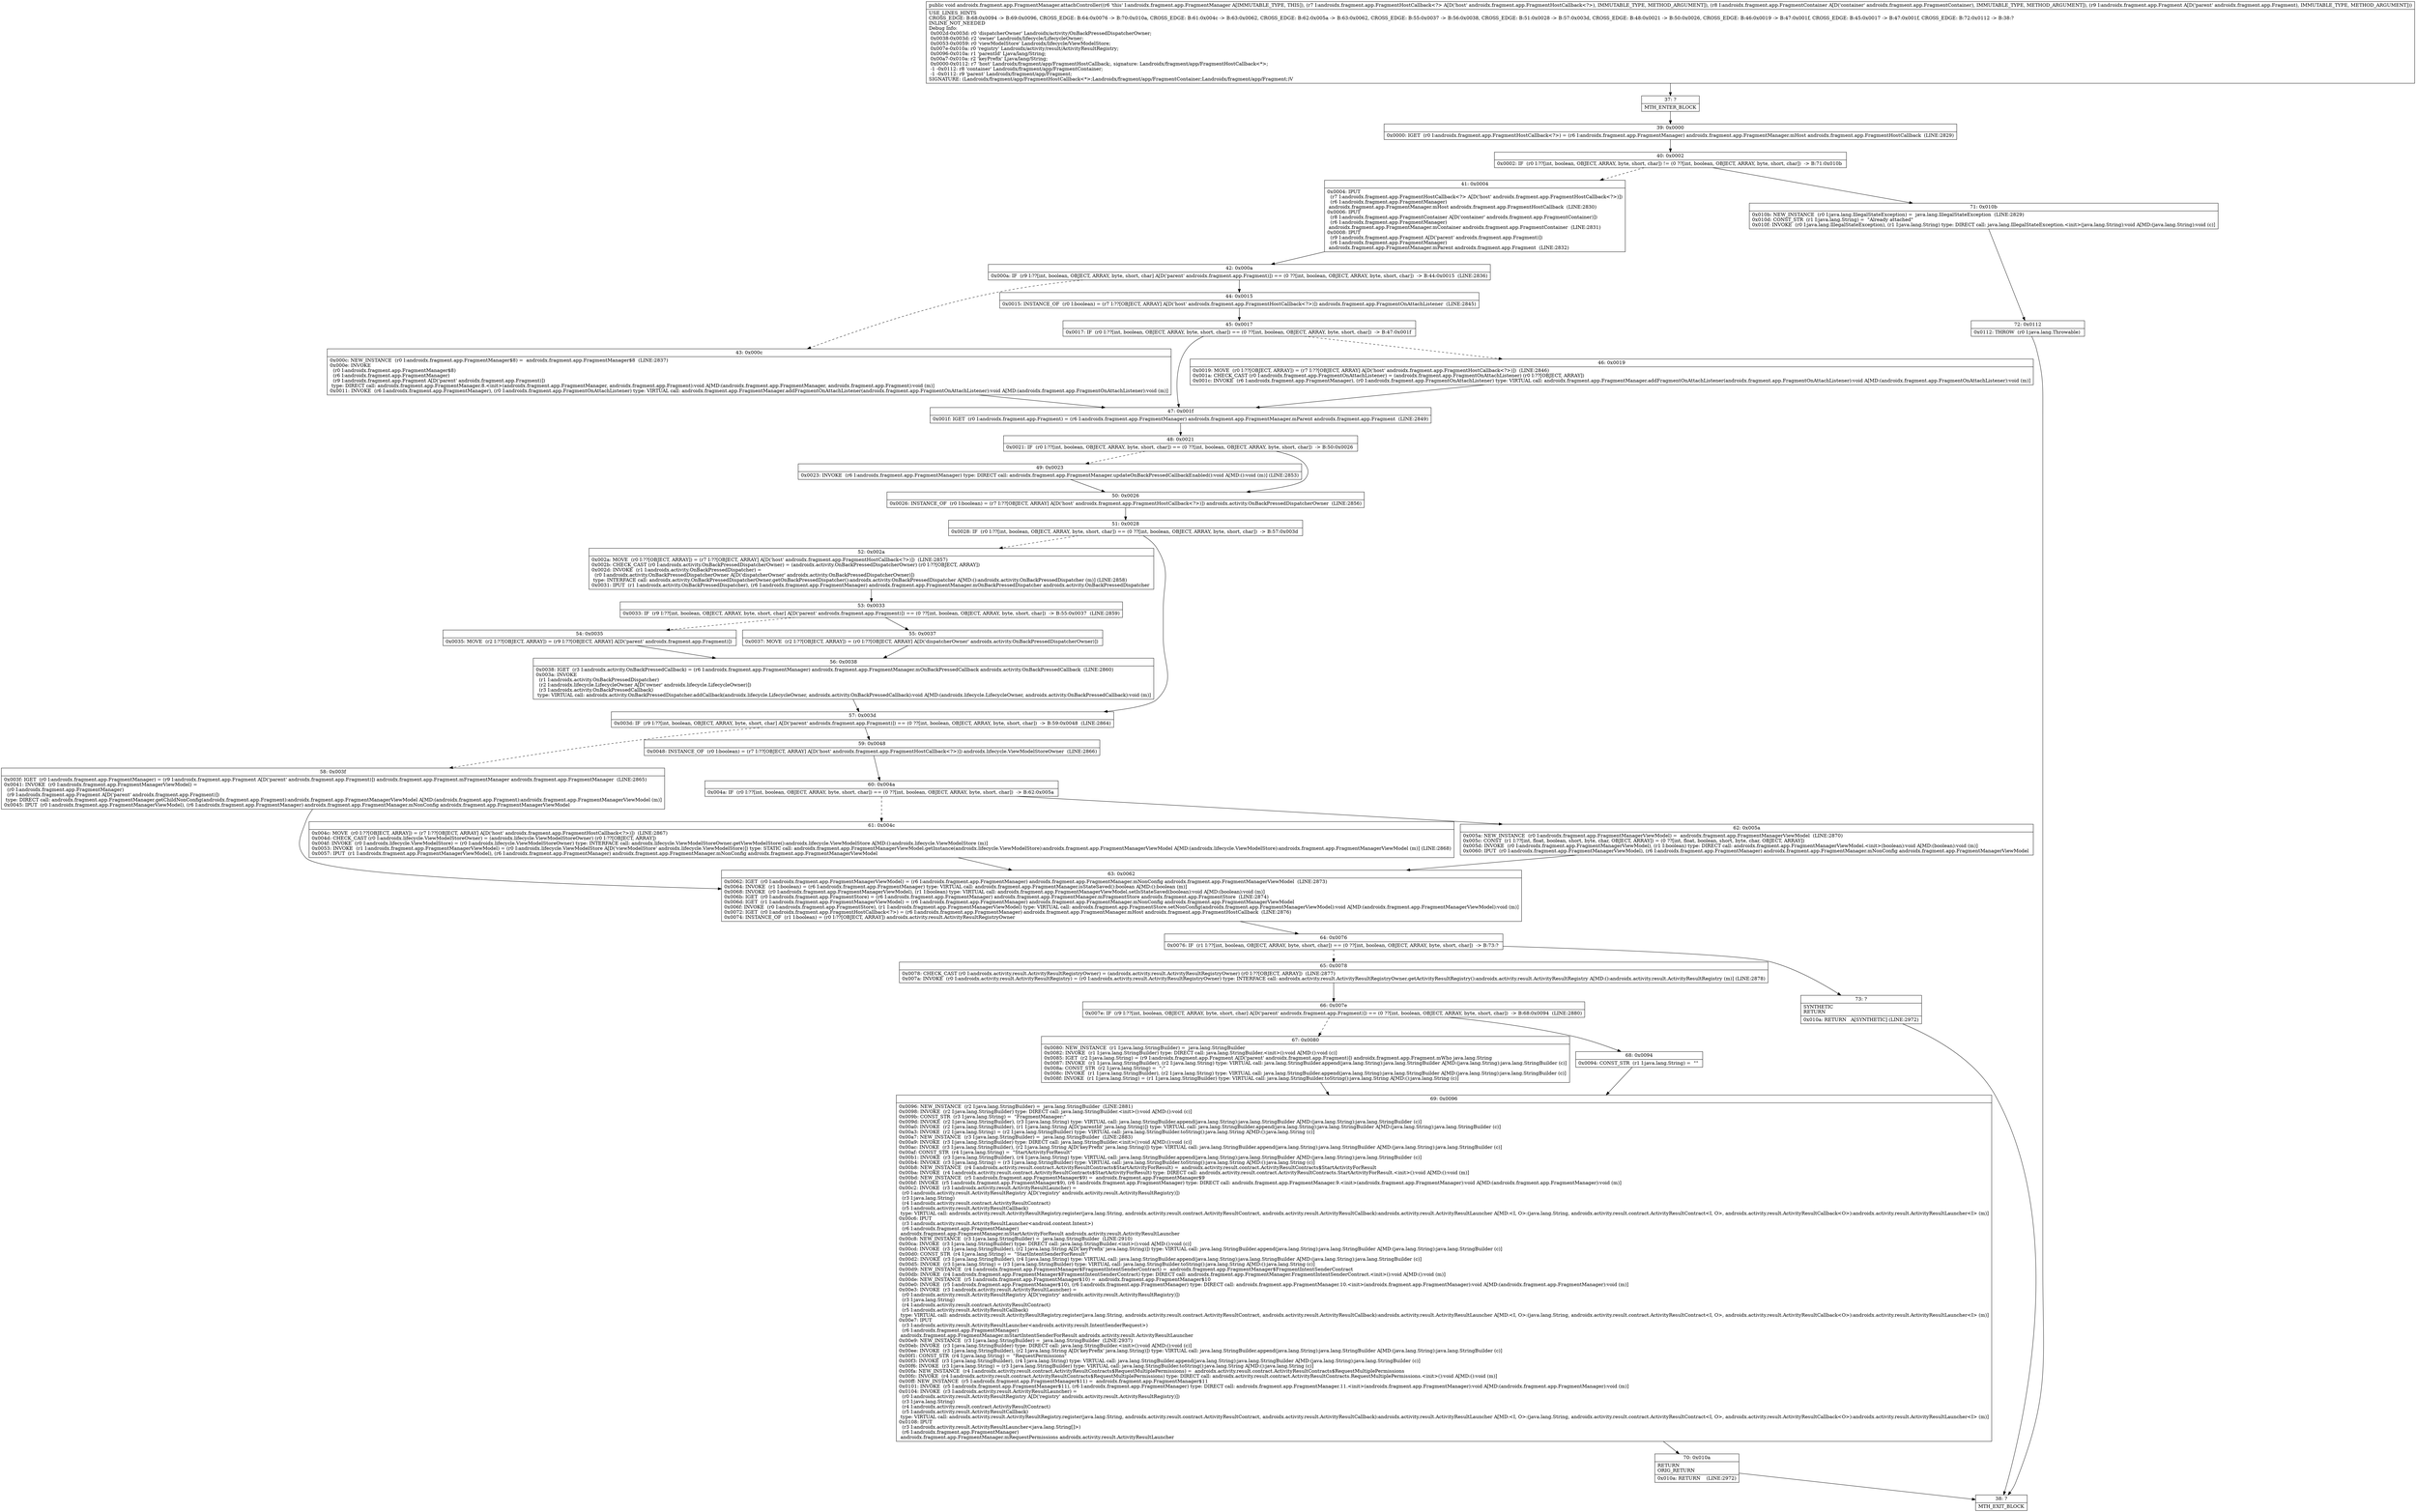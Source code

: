 digraph "CFG forandroidx.fragment.app.FragmentManager.attachController(Landroidx\/fragment\/app\/FragmentHostCallback;Landroidx\/fragment\/app\/FragmentContainer;Landroidx\/fragment\/app\/Fragment;)V" {
Node_37 [shape=record,label="{37\:\ ?|MTH_ENTER_BLOCK\l}"];
Node_39 [shape=record,label="{39\:\ 0x0000|0x0000: IGET  (r0 I:androidx.fragment.app.FragmentHostCallback\<?\>) = (r6 I:androidx.fragment.app.FragmentManager) androidx.fragment.app.FragmentManager.mHost androidx.fragment.app.FragmentHostCallback  (LINE:2829)\l}"];
Node_40 [shape=record,label="{40\:\ 0x0002|0x0002: IF  (r0 I:??[int, boolean, OBJECT, ARRAY, byte, short, char]) != (0 ??[int, boolean, OBJECT, ARRAY, byte, short, char])  \-\> B:71:0x010b \l}"];
Node_41 [shape=record,label="{41\:\ 0x0004|0x0004: IPUT  \l  (r7 I:androidx.fragment.app.FragmentHostCallback\<?\> A[D('host' androidx.fragment.app.FragmentHostCallback\<?\>)])\l  (r6 I:androidx.fragment.app.FragmentManager)\l androidx.fragment.app.FragmentManager.mHost androidx.fragment.app.FragmentHostCallback  (LINE:2830)\l0x0006: IPUT  \l  (r8 I:androidx.fragment.app.FragmentContainer A[D('container' androidx.fragment.app.FragmentContainer)])\l  (r6 I:androidx.fragment.app.FragmentManager)\l androidx.fragment.app.FragmentManager.mContainer androidx.fragment.app.FragmentContainer  (LINE:2831)\l0x0008: IPUT  \l  (r9 I:androidx.fragment.app.Fragment A[D('parent' androidx.fragment.app.Fragment)])\l  (r6 I:androidx.fragment.app.FragmentManager)\l androidx.fragment.app.FragmentManager.mParent androidx.fragment.app.Fragment  (LINE:2832)\l}"];
Node_42 [shape=record,label="{42\:\ 0x000a|0x000a: IF  (r9 I:??[int, boolean, OBJECT, ARRAY, byte, short, char] A[D('parent' androidx.fragment.app.Fragment)]) == (0 ??[int, boolean, OBJECT, ARRAY, byte, short, char])  \-\> B:44:0x0015  (LINE:2836)\l}"];
Node_43 [shape=record,label="{43\:\ 0x000c|0x000c: NEW_INSTANCE  (r0 I:androidx.fragment.app.FragmentManager$8) =  androidx.fragment.app.FragmentManager$8  (LINE:2837)\l0x000e: INVOKE  \l  (r0 I:androidx.fragment.app.FragmentManager$8)\l  (r6 I:androidx.fragment.app.FragmentManager)\l  (r9 I:androidx.fragment.app.Fragment A[D('parent' androidx.fragment.app.Fragment)])\l type: DIRECT call: androidx.fragment.app.FragmentManager.8.\<init\>(androidx.fragment.app.FragmentManager, androidx.fragment.app.Fragment):void A[MD:(androidx.fragment.app.FragmentManager, androidx.fragment.app.Fragment):void (m)]\l0x0011: INVOKE  (r6 I:androidx.fragment.app.FragmentManager), (r0 I:androidx.fragment.app.FragmentOnAttachListener) type: VIRTUAL call: androidx.fragment.app.FragmentManager.addFragmentOnAttachListener(androidx.fragment.app.FragmentOnAttachListener):void A[MD:(androidx.fragment.app.FragmentOnAttachListener):void (m)]\l}"];
Node_47 [shape=record,label="{47\:\ 0x001f|0x001f: IGET  (r0 I:androidx.fragment.app.Fragment) = (r6 I:androidx.fragment.app.FragmentManager) androidx.fragment.app.FragmentManager.mParent androidx.fragment.app.Fragment  (LINE:2849)\l}"];
Node_48 [shape=record,label="{48\:\ 0x0021|0x0021: IF  (r0 I:??[int, boolean, OBJECT, ARRAY, byte, short, char]) == (0 ??[int, boolean, OBJECT, ARRAY, byte, short, char])  \-\> B:50:0x0026 \l}"];
Node_49 [shape=record,label="{49\:\ 0x0023|0x0023: INVOKE  (r6 I:androidx.fragment.app.FragmentManager) type: DIRECT call: androidx.fragment.app.FragmentManager.updateOnBackPressedCallbackEnabled():void A[MD:():void (m)] (LINE:2853)\l}"];
Node_50 [shape=record,label="{50\:\ 0x0026|0x0026: INSTANCE_OF  (r0 I:boolean) = (r7 I:??[OBJECT, ARRAY] A[D('host' androidx.fragment.app.FragmentHostCallback\<?\>)]) androidx.activity.OnBackPressedDispatcherOwner  (LINE:2856)\l}"];
Node_51 [shape=record,label="{51\:\ 0x0028|0x0028: IF  (r0 I:??[int, boolean, OBJECT, ARRAY, byte, short, char]) == (0 ??[int, boolean, OBJECT, ARRAY, byte, short, char])  \-\> B:57:0x003d \l}"];
Node_52 [shape=record,label="{52\:\ 0x002a|0x002a: MOVE  (r0 I:??[OBJECT, ARRAY]) = (r7 I:??[OBJECT, ARRAY] A[D('host' androidx.fragment.app.FragmentHostCallback\<?\>)])  (LINE:2857)\l0x002b: CHECK_CAST (r0 I:androidx.activity.OnBackPressedDispatcherOwner) = (androidx.activity.OnBackPressedDispatcherOwner) (r0 I:??[OBJECT, ARRAY]) \l0x002d: INVOKE  (r1 I:androidx.activity.OnBackPressedDispatcher) = \l  (r0 I:androidx.activity.OnBackPressedDispatcherOwner A[D('dispatcherOwner' androidx.activity.OnBackPressedDispatcherOwner)])\l type: INTERFACE call: androidx.activity.OnBackPressedDispatcherOwner.getOnBackPressedDispatcher():androidx.activity.OnBackPressedDispatcher A[MD:():androidx.activity.OnBackPressedDispatcher (m)] (LINE:2858)\l0x0031: IPUT  (r1 I:androidx.activity.OnBackPressedDispatcher), (r6 I:androidx.fragment.app.FragmentManager) androidx.fragment.app.FragmentManager.mOnBackPressedDispatcher androidx.activity.OnBackPressedDispatcher \l}"];
Node_53 [shape=record,label="{53\:\ 0x0033|0x0033: IF  (r9 I:??[int, boolean, OBJECT, ARRAY, byte, short, char] A[D('parent' androidx.fragment.app.Fragment)]) == (0 ??[int, boolean, OBJECT, ARRAY, byte, short, char])  \-\> B:55:0x0037  (LINE:2859)\l}"];
Node_54 [shape=record,label="{54\:\ 0x0035|0x0035: MOVE  (r2 I:??[OBJECT, ARRAY]) = (r9 I:??[OBJECT, ARRAY] A[D('parent' androidx.fragment.app.Fragment)]) \l}"];
Node_56 [shape=record,label="{56\:\ 0x0038|0x0038: IGET  (r3 I:androidx.activity.OnBackPressedCallback) = (r6 I:androidx.fragment.app.FragmentManager) androidx.fragment.app.FragmentManager.mOnBackPressedCallback androidx.activity.OnBackPressedCallback  (LINE:2860)\l0x003a: INVOKE  \l  (r1 I:androidx.activity.OnBackPressedDispatcher)\l  (r2 I:androidx.lifecycle.LifecycleOwner A[D('owner' androidx.lifecycle.LifecycleOwner)])\l  (r3 I:androidx.activity.OnBackPressedCallback)\l type: VIRTUAL call: androidx.activity.OnBackPressedDispatcher.addCallback(androidx.lifecycle.LifecycleOwner, androidx.activity.OnBackPressedCallback):void A[MD:(androidx.lifecycle.LifecycleOwner, androidx.activity.OnBackPressedCallback):void (m)]\l}"];
Node_55 [shape=record,label="{55\:\ 0x0037|0x0037: MOVE  (r2 I:??[OBJECT, ARRAY]) = (r0 I:??[OBJECT, ARRAY] A[D('dispatcherOwner' androidx.activity.OnBackPressedDispatcherOwner)]) \l}"];
Node_57 [shape=record,label="{57\:\ 0x003d|0x003d: IF  (r9 I:??[int, boolean, OBJECT, ARRAY, byte, short, char] A[D('parent' androidx.fragment.app.Fragment)]) == (0 ??[int, boolean, OBJECT, ARRAY, byte, short, char])  \-\> B:59:0x0048  (LINE:2864)\l}"];
Node_58 [shape=record,label="{58\:\ 0x003f|0x003f: IGET  (r0 I:androidx.fragment.app.FragmentManager) = (r9 I:androidx.fragment.app.Fragment A[D('parent' androidx.fragment.app.Fragment)]) androidx.fragment.app.Fragment.mFragmentManager androidx.fragment.app.FragmentManager  (LINE:2865)\l0x0041: INVOKE  (r0 I:androidx.fragment.app.FragmentManagerViewModel) = \l  (r0 I:androidx.fragment.app.FragmentManager)\l  (r9 I:androidx.fragment.app.Fragment A[D('parent' androidx.fragment.app.Fragment)])\l type: DIRECT call: androidx.fragment.app.FragmentManager.getChildNonConfig(androidx.fragment.app.Fragment):androidx.fragment.app.FragmentManagerViewModel A[MD:(androidx.fragment.app.Fragment):androidx.fragment.app.FragmentManagerViewModel (m)]\l0x0045: IPUT  (r0 I:androidx.fragment.app.FragmentManagerViewModel), (r6 I:androidx.fragment.app.FragmentManager) androidx.fragment.app.FragmentManager.mNonConfig androidx.fragment.app.FragmentManagerViewModel \l}"];
Node_63 [shape=record,label="{63\:\ 0x0062|0x0062: IGET  (r0 I:androidx.fragment.app.FragmentManagerViewModel) = (r6 I:androidx.fragment.app.FragmentManager) androidx.fragment.app.FragmentManager.mNonConfig androidx.fragment.app.FragmentManagerViewModel  (LINE:2873)\l0x0064: INVOKE  (r1 I:boolean) = (r6 I:androidx.fragment.app.FragmentManager) type: VIRTUAL call: androidx.fragment.app.FragmentManager.isStateSaved():boolean A[MD:():boolean (m)]\l0x0068: INVOKE  (r0 I:androidx.fragment.app.FragmentManagerViewModel), (r1 I:boolean) type: VIRTUAL call: androidx.fragment.app.FragmentManagerViewModel.setIsStateSaved(boolean):void A[MD:(boolean):void (m)]\l0x006b: IGET  (r0 I:androidx.fragment.app.FragmentStore) = (r6 I:androidx.fragment.app.FragmentManager) androidx.fragment.app.FragmentManager.mFragmentStore androidx.fragment.app.FragmentStore  (LINE:2874)\l0x006d: IGET  (r1 I:androidx.fragment.app.FragmentManagerViewModel) = (r6 I:androidx.fragment.app.FragmentManager) androidx.fragment.app.FragmentManager.mNonConfig androidx.fragment.app.FragmentManagerViewModel \l0x006f: INVOKE  (r0 I:androidx.fragment.app.FragmentStore), (r1 I:androidx.fragment.app.FragmentManagerViewModel) type: VIRTUAL call: androidx.fragment.app.FragmentStore.setNonConfig(androidx.fragment.app.FragmentManagerViewModel):void A[MD:(androidx.fragment.app.FragmentManagerViewModel):void (m)]\l0x0072: IGET  (r0 I:androidx.fragment.app.FragmentHostCallback\<?\>) = (r6 I:androidx.fragment.app.FragmentManager) androidx.fragment.app.FragmentManager.mHost androidx.fragment.app.FragmentHostCallback  (LINE:2876)\l0x0074: INSTANCE_OF  (r1 I:boolean) = (r0 I:??[OBJECT, ARRAY]) androidx.activity.result.ActivityResultRegistryOwner \l}"];
Node_64 [shape=record,label="{64\:\ 0x0076|0x0076: IF  (r1 I:??[int, boolean, OBJECT, ARRAY, byte, short, char]) == (0 ??[int, boolean, OBJECT, ARRAY, byte, short, char])  \-\> B:73:? \l}"];
Node_65 [shape=record,label="{65\:\ 0x0078|0x0078: CHECK_CAST (r0 I:androidx.activity.result.ActivityResultRegistryOwner) = (androidx.activity.result.ActivityResultRegistryOwner) (r0 I:??[OBJECT, ARRAY])  (LINE:2877)\l0x007a: INVOKE  (r0 I:androidx.activity.result.ActivityResultRegistry) = (r0 I:androidx.activity.result.ActivityResultRegistryOwner) type: INTERFACE call: androidx.activity.result.ActivityResultRegistryOwner.getActivityResultRegistry():androidx.activity.result.ActivityResultRegistry A[MD:():androidx.activity.result.ActivityResultRegistry (m)] (LINE:2878)\l}"];
Node_66 [shape=record,label="{66\:\ 0x007e|0x007e: IF  (r9 I:??[int, boolean, OBJECT, ARRAY, byte, short, char] A[D('parent' androidx.fragment.app.Fragment)]) == (0 ??[int, boolean, OBJECT, ARRAY, byte, short, char])  \-\> B:68:0x0094  (LINE:2880)\l}"];
Node_67 [shape=record,label="{67\:\ 0x0080|0x0080: NEW_INSTANCE  (r1 I:java.lang.StringBuilder) =  java.lang.StringBuilder \l0x0082: INVOKE  (r1 I:java.lang.StringBuilder) type: DIRECT call: java.lang.StringBuilder.\<init\>():void A[MD:():void (c)]\l0x0085: IGET  (r2 I:java.lang.String) = (r9 I:androidx.fragment.app.Fragment A[D('parent' androidx.fragment.app.Fragment)]) androidx.fragment.app.Fragment.mWho java.lang.String \l0x0087: INVOKE  (r1 I:java.lang.StringBuilder), (r2 I:java.lang.String) type: VIRTUAL call: java.lang.StringBuilder.append(java.lang.String):java.lang.StringBuilder A[MD:(java.lang.String):java.lang.StringBuilder (c)]\l0x008a: CONST_STR  (r2 I:java.lang.String) =  \":\" \l0x008c: INVOKE  (r1 I:java.lang.StringBuilder), (r2 I:java.lang.String) type: VIRTUAL call: java.lang.StringBuilder.append(java.lang.String):java.lang.StringBuilder A[MD:(java.lang.String):java.lang.StringBuilder (c)]\l0x008f: INVOKE  (r1 I:java.lang.String) = (r1 I:java.lang.StringBuilder) type: VIRTUAL call: java.lang.StringBuilder.toString():java.lang.String A[MD:():java.lang.String (c)]\l}"];
Node_69 [shape=record,label="{69\:\ 0x0096|0x0096: NEW_INSTANCE  (r2 I:java.lang.StringBuilder) =  java.lang.StringBuilder  (LINE:2881)\l0x0098: INVOKE  (r2 I:java.lang.StringBuilder) type: DIRECT call: java.lang.StringBuilder.\<init\>():void A[MD:():void (c)]\l0x009b: CONST_STR  (r3 I:java.lang.String) =  \"FragmentManager:\" \l0x009d: INVOKE  (r2 I:java.lang.StringBuilder), (r3 I:java.lang.String) type: VIRTUAL call: java.lang.StringBuilder.append(java.lang.String):java.lang.StringBuilder A[MD:(java.lang.String):java.lang.StringBuilder (c)]\l0x00a0: INVOKE  (r2 I:java.lang.StringBuilder), (r1 I:java.lang.String A[D('parentId' java.lang.String)]) type: VIRTUAL call: java.lang.StringBuilder.append(java.lang.String):java.lang.StringBuilder A[MD:(java.lang.String):java.lang.StringBuilder (c)]\l0x00a3: INVOKE  (r2 I:java.lang.String) = (r2 I:java.lang.StringBuilder) type: VIRTUAL call: java.lang.StringBuilder.toString():java.lang.String A[MD:():java.lang.String (c)]\l0x00a7: NEW_INSTANCE  (r3 I:java.lang.StringBuilder) =  java.lang.StringBuilder  (LINE:2883)\l0x00a9: INVOKE  (r3 I:java.lang.StringBuilder) type: DIRECT call: java.lang.StringBuilder.\<init\>():void A[MD:():void (c)]\l0x00ac: INVOKE  (r3 I:java.lang.StringBuilder), (r2 I:java.lang.String A[D('keyPrefix' java.lang.String)]) type: VIRTUAL call: java.lang.StringBuilder.append(java.lang.String):java.lang.StringBuilder A[MD:(java.lang.String):java.lang.StringBuilder (c)]\l0x00af: CONST_STR  (r4 I:java.lang.String) =  \"StartActivityForResult\" \l0x00b1: INVOKE  (r3 I:java.lang.StringBuilder), (r4 I:java.lang.String) type: VIRTUAL call: java.lang.StringBuilder.append(java.lang.String):java.lang.StringBuilder A[MD:(java.lang.String):java.lang.StringBuilder (c)]\l0x00b4: INVOKE  (r3 I:java.lang.String) = (r3 I:java.lang.StringBuilder) type: VIRTUAL call: java.lang.StringBuilder.toString():java.lang.String A[MD:():java.lang.String (c)]\l0x00b8: NEW_INSTANCE  (r4 I:androidx.activity.result.contract.ActivityResultContracts$StartActivityForResult) =  androidx.activity.result.contract.ActivityResultContracts$StartActivityForResult \l0x00ba: INVOKE  (r4 I:androidx.activity.result.contract.ActivityResultContracts$StartActivityForResult) type: DIRECT call: androidx.activity.result.contract.ActivityResultContracts.StartActivityForResult.\<init\>():void A[MD:():void (m)]\l0x00bd: NEW_INSTANCE  (r5 I:androidx.fragment.app.FragmentManager$9) =  androidx.fragment.app.FragmentManager$9 \l0x00bf: INVOKE  (r5 I:androidx.fragment.app.FragmentManager$9), (r6 I:androidx.fragment.app.FragmentManager) type: DIRECT call: androidx.fragment.app.FragmentManager.9.\<init\>(androidx.fragment.app.FragmentManager):void A[MD:(androidx.fragment.app.FragmentManager):void (m)]\l0x00c2: INVOKE  (r3 I:androidx.activity.result.ActivityResultLauncher) = \l  (r0 I:androidx.activity.result.ActivityResultRegistry A[D('registry' androidx.activity.result.ActivityResultRegistry)])\l  (r3 I:java.lang.String)\l  (r4 I:androidx.activity.result.contract.ActivityResultContract)\l  (r5 I:androidx.activity.result.ActivityResultCallback)\l type: VIRTUAL call: androidx.activity.result.ActivityResultRegistry.register(java.lang.String, androidx.activity.result.contract.ActivityResultContract, androidx.activity.result.ActivityResultCallback):androidx.activity.result.ActivityResultLauncher A[MD:\<I, O\>:(java.lang.String, androidx.activity.result.contract.ActivityResultContract\<I, O\>, androidx.activity.result.ActivityResultCallback\<O\>):androidx.activity.result.ActivityResultLauncher\<I\> (m)]\l0x00c6: IPUT  \l  (r3 I:androidx.activity.result.ActivityResultLauncher\<android.content.Intent\>)\l  (r6 I:androidx.fragment.app.FragmentManager)\l androidx.fragment.app.FragmentManager.mStartActivityForResult androidx.activity.result.ActivityResultLauncher \l0x00c8: NEW_INSTANCE  (r3 I:java.lang.StringBuilder) =  java.lang.StringBuilder  (LINE:2910)\l0x00ca: INVOKE  (r3 I:java.lang.StringBuilder) type: DIRECT call: java.lang.StringBuilder.\<init\>():void A[MD:():void (c)]\l0x00cd: INVOKE  (r3 I:java.lang.StringBuilder), (r2 I:java.lang.String A[D('keyPrefix' java.lang.String)]) type: VIRTUAL call: java.lang.StringBuilder.append(java.lang.String):java.lang.StringBuilder A[MD:(java.lang.String):java.lang.StringBuilder (c)]\l0x00d0: CONST_STR  (r4 I:java.lang.String) =  \"StartIntentSenderForResult\" \l0x00d2: INVOKE  (r3 I:java.lang.StringBuilder), (r4 I:java.lang.String) type: VIRTUAL call: java.lang.StringBuilder.append(java.lang.String):java.lang.StringBuilder A[MD:(java.lang.String):java.lang.StringBuilder (c)]\l0x00d5: INVOKE  (r3 I:java.lang.String) = (r3 I:java.lang.StringBuilder) type: VIRTUAL call: java.lang.StringBuilder.toString():java.lang.String A[MD:():java.lang.String (c)]\l0x00d9: NEW_INSTANCE  (r4 I:androidx.fragment.app.FragmentManager$FragmentIntentSenderContract) =  androidx.fragment.app.FragmentManager$FragmentIntentSenderContract \l0x00db: INVOKE  (r4 I:androidx.fragment.app.FragmentManager$FragmentIntentSenderContract) type: DIRECT call: androidx.fragment.app.FragmentManager.FragmentIntentSenderContract.\<init\>():void A[MD:():void (m)]\l0x00de: NEW_INSTANCE  (r5 I:androidx.fragment.app.FragmentManager$10) =  androidx.fragment.app.FragmentManager$10 \l0x00e0: INVOKE  (r5 I:androidx.fragment.app.FragmentManager$10), (r6 I:androidx.fragment.app.FragmentManager) type: DIRECT call: androidx.fragment.app.FragmentManager.10.\<init\>(androidx.fragment.app.FragmentManager):void A[MD:(androidx.fragment.app.FragmentManager):void (m)]\l0x00e3: INVOKE  (r3 I:androidx.activity.result.ActivityResultLauncher) = \l  (r0 I:androidx.activity.result.ActivityResultRegistry A[D('registry' androidx.activity.result.ActivityResultRegistry)])\l  (r3 I:java.lang.String)\l  (r4 I:androidx.activity.result.contract.ActivityResultContract)\l  (r5 I:androidx.activity.result.ActivityResultCallback)\l type: VIRTUAL call: androidx.activity.result.ActivityResultRegistry.register(java.lang.String, androidx.activity.result.contract.ActivityResultContract, androidx.activity.result.ActivityResultCallback):androidx.activity.result.ActivityResultLauncher A[MD:\<I, O\>:(java.lang.String, androidx.activity.result.contract.ActivityResultContract\<I, O\>, androidx.activity.result.ActivityResultCallback\<O\>):androidx.activity.result.ActivityResultLauncher\<I\> (m)]\l0x00e7: IPUT  \l  (r3 I:androidx.activity.result.ActivityResultLauncher\<androidx.activity.result.IntentSenderRequest\>)\l  (r6 I:androidx.fragment.app.FragmentManager)\l androidx.fragment.app.FragmentManager.mStartIntentSenderForResult androidx.activity.result.ActivityResultLauncher \l0x00e9: NEW_INSTANCE  (r3 I:java.lang.StringBuilder) =  java.lang.StringBuilder  (LINE:2937)\l0x00eb: INVOKE  (r3 I:java.lang.StringBuilder) type: DIRECT call: java.lang.StringBuilder.\<init\>():void A[MD:():void (c)]\l0x00ee: INVOKE  (r3 I:java.lang.StringBuilder), (r2 I:java.lang.String A[D('keyPrefix' java.lang.String)]) type: VIRTUAL call: java.lang.StringBuilder.append(java.lang.String):java.lang.StringBuilder A[MD:(java.lang.String):java.lang.StringBuilder (c)]\l0x00f1: CONST_STR  (r4 I:java.lang.String) =  \"RequestPermissions\" \l0x00f3: INVOKE  (r3 I:java.lang.StringBuilder), (r4 I:java.lang.String) type: VIRTUAL call: java.lang.StringBuilder.append(java.lang.String):java.lang.StringBuilder A[MD:(java.lang.String):java.lang.StringBuilder (c)]\l0x00f6: INVOKE  (r3 I:java.lang.String) = (r3 I:java.lang.StringBuilder) type: VIRTUAL call: java.lang.StringBuilder.toString():java.lang.String A[MD:():java.lang.String (c)]\l0x00fa: NEW_INSTANCE  (r4 I:androidx.activity.result.contract.ActivityResultContracts$RequestMultiplePermissions) =  androidx.activity.result.contract.ActivityResultContracts$RequestMultiplePermissions \l0x00fc: INVOKE  (r4 I:androidx.activity.result.contract.ActivityResultContracts$RequestMultiplePermissions) type: DIRECT call: androidx.activity.result.contract.ActivityResultContracts.RequestMultiplePermissions.\<init\>():void A[MD:():void (m)]\l0x00ff: NEW_INSTANCE  (r5 I:androidx.fragment.app.FragmentManager$11) =  androidx.fragment.app.FragmentManager$11 \l0x0101: INVOKE  (r5 I:androidx.fragment.app.FragmentManager$11), (r6 I:androidx.fragment.app.FragmentManager) type: DIRECT call: androidx.fragment.app.FragmentManager.11.\<init\>(androidx.fragment.app.FragmentManager):void A[MD:(androidx.fragment.app.FragmentManager):void (m)]\l0x0104: INVOKE  (r3 I:androidx.activity.result.ActivityResultLauncher) = \l  (r0 I:androidx.activity.result.ActivityResultRegistry A[D('registry' androidx.activity.result.ActivityResultRegistry)])\l  (r3 I:java.lang.String)\l  (r4 I:androidx.activity.result.contract.ActivityResultContract)\l  (r5 I:androidx.activity.result.ActivityResultCallback)\l type: VIRTUAL call: androidx.activity.result.ActivityResultRegistry.register(java.lang.String, androidx.activity.result.contract.ActivityResultContract, androidx.activity.result.ActivityResultCallback):androidx.activity.result.ActivityResultLauncher A[MD:\<I, O\>:(java.lang.String, androidx.activity.result.contract.ActivityResultContract\<I, O\>, androidx.activity.result.ActivityResultCallback\<O\>):androidx.activity.result.ActivityResultLauncher\<I\> (m)]\l0x0108: IPUT  \l  (r3 I:androidx.activity.result.ActivityResultLauncher\<java.lang.String[]\>)\l  (r6 I:androidx.fragment.app.FragmentManager)\l androidx.fragment.app.FragmentManager.mRequestPermissions androidx.activity.result.ActivityResultLauncher \l}"];
Node_70 [shape=record,label="{70\:\ 0x010a|RETURN\lORIG_RETURN\l|0x010a: RETURN    (LINE:2972)\l}"];
Node_38 [shape=record,label="{38\:\ ?|MTH_EXIT_BLOCK\l}"];
Node_68 [shape=record,label="{68\:\ 0x0094|0x0094: CONST_STR  (r1 I:java.lang.String) =  \"\" \l}"];
Node_73 [shape=record,label="{73\:\ ?|SYNTHETIC\lRETURN\l|0x010a: RETURN   A[SYNTHETIC] (LINE:2972)\l}"];
Node_59 [shape=record,label="{59\:\ 0x0048|0x0048: INSTANCE_OF  (r0 I:boolean) = (r7 I:??[OBJECT, ARRAY] A[D('host' androidx.fragment.app.FragmentHostCallback\<?\>)]) androidx.lifecycle.ViewModelStoreOwner  (LINE:2866)\l}"];
Node_60 [shape=record,label="{60\:\ 0x004a|0x004a: IF  (r0 I:??[int, boolean, OBJECT, ARRAY, byte, short, char]) == (0 ??[int, boolean, OBJECT, ARRAY, byte, short, char])  \-\> B:62:0x005a \l}"];
Node_61 [shape=record,label="{61\:\ 0x004c|0x004c: MOVE  (r0 I:??[OBJECT, ARRAY]) = (r7 I:??[OBJECT, ARRAY] A[D('host' androidx.fragment.app.FragmentHostCallback\<?\>)])  (LINE:2867)\l0x004d: CHECK_CAST (r0 I:androidx.lifecycle.ViewModelStoreOwner) = (androidx.lifecycle.ViewModelStoreOwner) (r0 I:??[OBJECT, ARRAY]) \l0x004f: INVOKE  (r0 I:androidx.lifecycle.ViewModelStore) = (r0 I:androidx.lifecycle.ViewModelStoreOwner) type: INTERFACE call: androidx.lifecycle.ViewModelStoreOwner.getViewModelStore():androidx.lifecycle.ViewModelStore A[MD:():androidx.lifecycle.ViewModelStore (m)]\l0x0053: INVOKE  (r1 I:androidx.fragment.app.FragmentManagerViewModel) = (r0 I:androidx.lifecycle.ViewModelStore A[D('viewModelStore' androidx.lifecycle.ViewModelStore)]) type: STATIC call: androidx.fragment.app.FragmentManagerViewModel.getInstance(androidx.lifecycle.ViewModelStore):androidx.fragment.app.FragmentManagerViewModel A[MD:(androidx.lifecycle.ViewModelStore):androidx.fragment.app.FragmentManagerViewModel (m)] (LINE:2868)\l0x0057: IPUT  (r1 I:androidx.fragment.app.FragmentManagerViewModel), (r6 I:androidx.fragment.app.FragmentManager) androidx.fragment.app.FragmentManager.mNonConfig androidx.fragment.app.FragmentManagerViewModel \l}"];
Node_62 [shape=record,label="{62\:\ 0x005a|0x005a: NEW_INSTANCE  (r0 I:androidx.fragment.app.FragmentManagerViewModel) =  androidx.fragment.app.FragmentManagerViewModel  (LINE:2870)\l0x005c: CONST  (r1 I:??[int, float, boolean, short, byte, char, OBJECT, ARRAY]) = (0 ??[int, float, boolean, short, byte, char, OBJECT, ARRAY]) \l0x005d: INVOKE  (r0 I:androidx.fragment.app.FragmentManagerViewModel), (r1 I:boolean) type: DIRECT call: androidx.fragment.app.FragmentManagerViewModel.\<init\>(boolean):void A[MD:(boolean):void (m)]\l0x0060: IPUT  (r0 I:androidx.fragment.app.FragmentManagerViewModel), (r6 I:androidx.fragment.app.FragmentManager) androidx.fragment.app.FragmentManager.mNonConfig androidx.fragment.app.FragmentManagerViewModel \l}"];
Node_44 [shape=record,label="{44\:\ 0x0015|0x0015: INSTANCE_OF  (r0 I:boolean) = (r7 I:??[OBJECT, ARRAY] A[D('host' androidx.fragment.app.FragmentHostCallback\<?\>)]) androidx.fragment.app.FragmentOnAttachListener  (LINE:2845)\l}"];
Node_45 [shape=record,label="{45\:\ 0x0017|0x0017: IF  (r0 I:??[int, boolean, OBJECT, ARRAY, byte, short, char]) == (0 ??[int, boolean, OBJECT, ARRAY, byte, short, char])  \-\> B:47:0x001f \l}"];
Node_46 [shape=record,label="{46\:\ 0x0019|0x0019: MOVE  (r0 I:??[OBJECT, ARRAY]) = (r7 I:??[OBJECT, ARRAY] A[D('host' androidx.fragment.app.FragmentHostCallback\<?\>)])  (LINE:2846)\l0x001a: CHECK_CAST (r0 I:androidx.fragment.app.FragmentOnAttachListener) = (androidx.fragment.app.FragmentOnAttachListener) (r0 I:??[OBJECT, ARRAY]) \l0x001c: INVOKE  (r6 I:androidx.fragment.app.FragmentManager), (r0 I:androidx.fragment.app.FragmentOnAttachListener) type: VIRTUAL call: androidx.fragment.app.FragmentManager.addFragmentOnAttachListener(androidx.fragment.app.FragmentOnAttachListener):void A[MD:(androidx.fragment.app.FragmentOnAttachListener):void (m)]\l}"];
Node_71 [shape=record,label="{71\:\ 0x010b|0x010b: NEW_INSTANCE  (r0 I:java.lang.IllegalStateException) =  java.lang.IllegalStateException  (LINE:2829)\l0x010d: CONST_STR  (r1 I:java.lang.String) =  \"Already attached\" \l0x010f: INVOKE  (r0 I:java.lang.IllegalStateException), (r1 I:java.lang.String) type: DIRECT call: java.lang.IllegalStateException.\<init\>(java.lang.String):void A[MD:(java.lang.String):void (c)]\l}"];
Node_72 [shape=record,label="{72\:\ 0x0112|0x0112: THROW  (r0 I:java.lang.Throwable) \l}"];
MethodNode[shape=record,label="{public void androidx.fragment.app.FragmentManager.attachController((r6 'this' I:androidx.fragment.app.FragmentManager A[IMMUTABLE_TYPE, THIS]), (r7 I:androidx.fragment.app.FragmentHostCallback\<?\> A[D('host' androidx.fragment.app.FragmentHostCallback\<?\>), IMMUTABLE_TYPE, METHOD_ARGUMENT]), (r8 I:androidx.fragment.app.FragmentContainer A[D('container' androidx.fragment.app.FragmentContainer), IMMUTABLE_TYPE, METHOD_ARGUMENT]), (r9 I:androidx.fragment.app.Fragment A[D('parent' androidx.fragment.app.Fragment), IMMUTABLE_TYPE, METHOD_ARGUMENT]))  | USE_LINES_HINTS\lCROSS_EDGE: B:68:0x0094 \-\> B:69:0x0096, CROSS_EDGE: B:64:0x0076 \-\> B:70:0x010a, CROSS_EDGE: B:61:0x004c \-\> B:63:0x0062, CROSS_EDGE: B:62:0x005a \-\> B:63:0x0062, CROSS_EDGE: B:55:0x0037 \-\> B:56:0x0038, CROSS_EDGE: B:51:0x0028 \-\> B:57:0x003d, CROSS_EDGE: B:48:0x0021 \-\> B:50:0x0026, CROSS_EDGE: B:46:0x0019 \-\> B:47:0x001f, CROSS_EDGE: B:45:0x0017 \-\> B:47:0x001f, CROSS_EDGE: B:72:0x0112 \-\> B:38:?\lINLINE_NOT_NEEDED\lDebug Info:\l  0x002d\-0x003d: r0 'dispatcherOwner' Landroidx\/activity\/OnBackPressedDispatcherOwner;\l  0x0038\-0x003d: r2 'owner' Landroidx\/lifecycle\/LifecycleOwner;\l  0x0053\-0x0059: r0 'viewModelStore' Landroidx\/lifecycle\/ViewModelStore;\l  0x007e\-0x010a: r0 'registry' Landroidx\/activity\/result\/ActivityResultRegistry;\l  0x0096\-0x010a: r1 'parentId' Ljava\/lang\/String;\l  0x00a7\-0x010a: r2 'keyPrefix' Ljava\/lang\/String;\l  0x0000\-0x0112: r7 'host' Landroidx\/fragment\/app\/FragmentHostCallback;, signature: Landroidx\/fragment\/app\/FragmentHostCallback\<*\>;\l  \-1 \-0x0112: r8 'container' Landroidx\/fragment\/app\/FragmentContainer;\l  \-1 \-0x0112: r9 'parent' Landroidx\/fragment\/app\/Fragment;\lSIGNATURE: (Landroidx\/fragment\/app\/FragmentHostCallback\<*\>;Landroidx\/fragment\/app\/FragmentContainer;Landroidx\/fragment\/app\/Fragment;)V\l}"];
MethodNode -> Node_37;Node_37 -> Node_39;
Node_39 -> Node_40;
Node_40 -> Node_41[style=dashed];
Node_40 -> Node_71;
Node_41 -> Node_42;
Node_42 -> Node_43[style=dashed];
Node_42 -> Node_44;
Node_43 -> Node_47;
Node_47 -> Node_48;
Node_48 -> Node_49[style=dashed];
Node_48 -> Node_50;
Node_49 -> Node_50;
Node_50 -> Node_51;
Node_51 -> Node_52[style=dashed];
Node_51 -> Node_57;
Node_52 -> Node_53;
Node_53 -> Node_54[style=dashed];
Node_53 -> Node_55;
Node_54 -> Node_56;
Node_56 -> Node_57;
Node_55 -> Node_56;
Node_57 -> Node_58[style=dashed];
Node_57 -> Node_59;
Node_58 -> Node_63;
Node_63 -> Node_64;
Node_64 -> Node_65[style=dashed];
Node_64 -> Node_73;
Node_65 -> Node_66;
Node_66 -> Node_67[style=dashed];
Node_66 -> Node_68;
Node_67 -> Node_69;
Node_69 -> Node_70;
Node_70 -> Node_38;
Node_68 -> Node_69;
Node_73 -> Node_38;
Node_59 -> Node_60;
Node_60 -> Node_61[style=dashed];
Node_60 -> Node_62;
Node_61 -> Node_63;
Node_62 -> Node_63;
Node_44 -> Node_45;
Node_45 -> Node_46[style=dashed];
Node_45 -> Node_47;
Node_46 -> Node_47;
Node_71 -> Node_72;
Node_72 -> Node_38;
}

